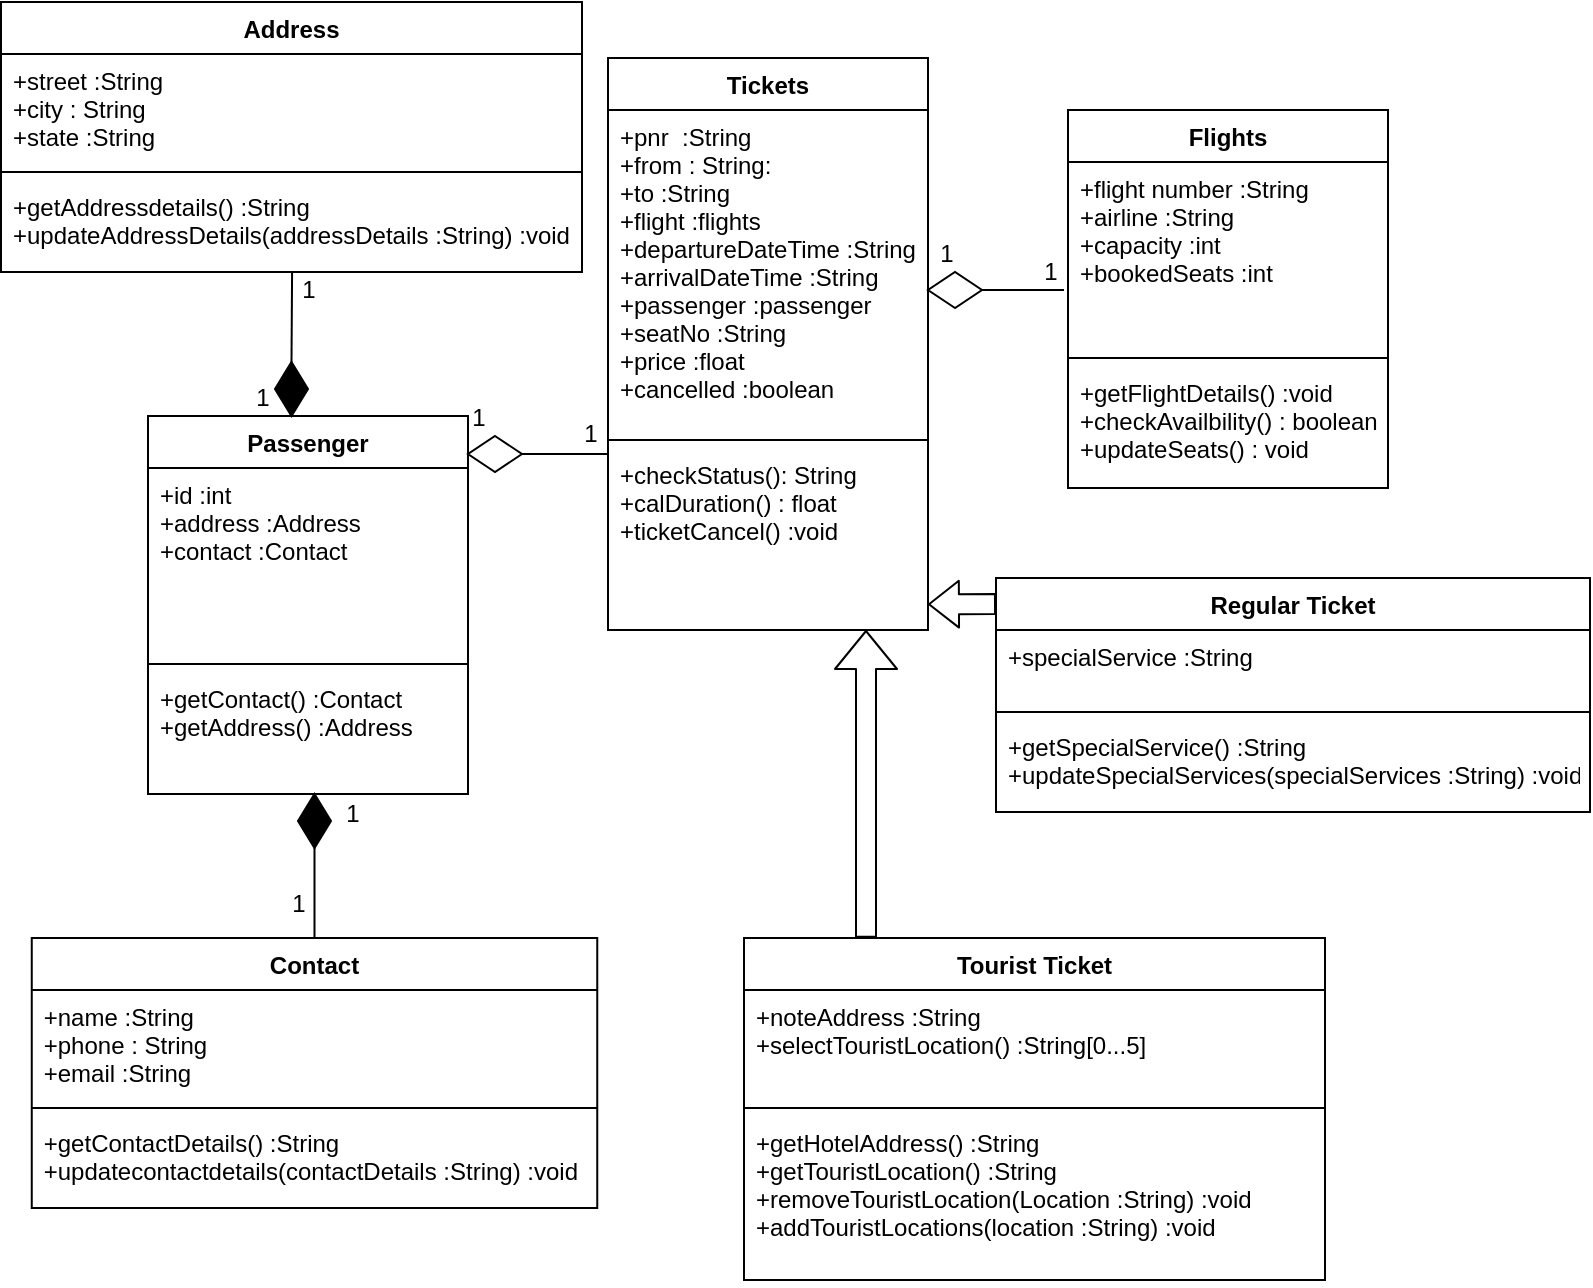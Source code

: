 <mxfile version="14.9.1" type="device"><diagram id="Rlr7Hl_N3oZ5gYrKy-tS" name="Page-1"><mxGraphModel dx="1038" dy="579" grid="1" gridSize="9" guides="1" tooltips="1" connect="1" arrows="1" fold="1" page="1" pageScale="1" pageWidth="827" pageHeight="1169" math="0" shadow="0"><root><mxCell id="0"/><mxCell id="1" parent="0"/><mxCell id="kKtTGnuB1RYKrH8KqaVv-1" value="Passenger" style="swimlane;fontStyle=1;align=center;verticalAlign=top;childLayout=stackLayout;horizontal=1;startSize=26;horizontalStack=0;resizeParent=1;resizeParentMax=0;resizeLast=0;collapsible=1;marginBottom=0;" parent="1" vertex="1"><mxGeometry x="80" y="729" width="160" height="189" as="geometry"/></mxCell><mxCell id="kKtTGnuB1RYKrH8KqaVv-2" value="+id :int&#10;+address :Address&#10;+contact :Contact" style="text;strokeColor=none;fillColor=none;align=left;verticalAlign=top;spacingLeft=4;spacingRight=4;overflow=hidden;rotatable=0;points=[[0,0.5],[1,0.5]];portConstraint=eastwest;" parent="kKtTGnuB1RYKrH8KqaVv-1" vertex="1"><mxGeometry y="26" width="160" height="94" as="geometry"/></mxCell><mxCell id="kKtTGnuB1RYKrH8KqaVv-3" value="" style="line;strokeWidth=1;fillColor=none;align=left;verticalAlign=middle;spacingTop=-1;spacingLeft=3;spacingRight=3;rotatable=0;labelPosition=right;points=[];portConstraint=eastwest;" parent="kKtTGnuB1RYKrH8KqaVv-1" vertex="1"><mxGeometry y="120" width="160" height="8" as="geometry"/></mxCell><mxCell id="kKtTGnuB1RYKrH8KqaVv-4" value="+getContact() :Contact&#10;+getAddress() :Address&#10;&#10;&#10;" style="text;strokeColor=none;fillColor=none;align=left;verticalAlign=top;spacingLeft=4;spacingRight=4;overflow=hidden;rotatable=0;points=[[0,0.5],[1,0.5]];portConstraint=eastwest;" parent="kKtTGnuB1RYKrH8KqaVv-1" vertex="1"><mxGeometry y="128" width="160" height="61" as="geometry"/></mxCell><mxCell id="kKtTGnuB1RYKrH8KqaVv-5" value="Tickets" style="swimlane;fontStyle=1;align=center;verticalAlign=top;childLayout=stackLayout;horizontal=1;startSize=26;horizontalStack=0;resizeParent=1;resizeParentMax=0;resizeLast=0;collapsible=1;marginBottom=0;" parent="1" vertex="1"><mxGeometry x="310" y="550" width="160" height="286" as="geometry"/></mxCell><mxCell id="kKtTGnuB1RYKrH8KqaVv-6" value="+pnr  :String&#10;+from : String:&#10;+to :String&#10;+flight :flights&#10;+departureDateTime :String&#10;+arrivalDateTime :String&#10;+passenger :passenger&#10;+seatNo :String&#10;+price :float&#10;+cancelled :boolean&#10;" style="text;strokeColor=none;fillColor=none;align=left;verticalAlign=top;spacingLeft=4;spacingRight=4;overflow=hidden;rotatable=0;points=[[0,0.5],[1,0.5]];portConstraint=eastwest;" parent="kKtTGnuB1RYKrH8KqaVv-5" vertex="1"><mxGeometry y="26" width="160" height="161" as="geometry"/></mxCell><mxCell id="kKtTGnuB1RYKrH8KqaVv-7" value="" style="line;strokeWidth=1;fillColor=none;align=left;verticalAlign=middle;spacingTop=-1;spacingLeft=3;spacingRight=3;rotatable=0;labelPosition=right;points=[];portConstraint=eastwest;" parent="kKtTGnuB1RYKrH8KqaVv-5" vertex="1"><mxGeometry y="187" width="160" height="8" as="geometry"/></mxCell><mxCell id="kKtTGnuB1RYKrH8KqaVv-8" value="+checkStatus(): String&#10;+calDuration() : float&#10;+ticketCancel() :void&#10;" style="text;strokeColor=none;fillColor=none;align=left;verticalAlign=top;spacingLeft=4;spacingRight=4;overflow=hidden;rotatable=0;points=[[0,0.5],[1,0.5]];portConstraint=eastwest;" parent="kKtTGnuB1RYKrH8KqaVv-5" vertex="1"><mxGeometry y="195" width="160" height="91" as="geometry"/></mxCell><mxCell id="kKtTGnuB1RYKrH8KqaVv-10" value="Flights" style="swimlane;fontStyle=1;align=center;verticalAlign=top;childLayout=stackLayout;horizontal=1;startSize=26;horizontalStack=0;resizeParent=1;resizeParentMax=0;resizeLast=0;collapsible=1;marginBottom=0;" parent="1" vertex="1"><mxGeometry x="540" y="576" width="160" height="189" as="geometry"/></mxCell><mxCell id="kKtTGnuB1RYKrH8KqaVv-11" value="+flight number :String&#10;+airline :String&#10;+capacity :int&#10;+bookedSeats :int&#10;" style="text;strokeColor=none;fillColor=none;align=left;verticalAlign=top;spacingLeft=4;spacingRight=4;overflow=hidden;rotatable=0;points=[[0,0.5],[1,0.5]];portConstraint=eastwest;" parent="kKtTGnuB1RYKrH8KqaVv-10" vertex="1"><mxGeometry y="26" width="160" height="94" as="geometry"/></mxCell><mxCell id="kKtTGnuB1RYKrH8KqaVv-12" value="" style="line;strokeWidth=1;fillColor=none;align=left;verticalAlign=middle;spacingTop=-1;spacingLeft=3;spacingRight=3;rotatable=0;labelPosition=right;points=[];portConstraint=eastwest;" parent="kKtTGnuB1RYKrH8KqaVv-10" vertex="1"><mxGeometry y="120" width="160" height="8" as="geometry"/></mxCell><mxCell id="kKtTGnuB1RYKrH8KqaVv-13" value="+getFlightDetails() :void&#10;+checkAvailbility() : boolean&#10;+updateSeats() : void" style="text;strokeColor=none;fillColor=none;align=left;verticalAlign=top;spacingLeft=4;spacingRight=4;overflow=hidden;rotatable=0;points=[[0,0.5],[1,0.5]];portConstraint=eastwest;" parent="kKtTGnuB1RYKrH8KqaVv-10" vertex="1"><mxGeometry y="128" width="160" height="61" as="geometry"/></mxCell><mxCell id="Vb0DYz6bKeq6FwW5z5gc-1" value="" style="rhombus;whiteSpace=wrap;html=1;fillColor=#FFFFFF;rotation=-180;" parent="1" vertex="1"><mxGeometry x="470" y="657" width="27" height="18" as="geometry"/></mxCell><mxCell id="Vb0DYz6bKeq6FwW5z5gc-2" value="" style="endArrow=none;html=1;entryX=0;entryY=0.5;entryDx=0;entryDy=0;" parent="1" target="Vb0DYz6bKeq6FwW5z5gc-1" edge="1"><mxGeometry width="50" height="50" relative="1" as="geometry"><mxPoint x="538" y="666" as="sourcePoint"/><mxPoint x="513" y="777" as="targetPoint"/></mxGeometry></mxCell><mxCell id="Vb0DYz6bKeq6FwW5z5gc-3" value="1" style="text;html=1;align=center;verticalAlign=middle;resizable=0;points=[];autosize=1;strokeColor=none;" parent="1" vertex="1"><mxGeometry x="522" y="648" width="18" height="18" as="geometry"/></mxCell><mxCell id="Vb0DYz6bKeq6FwW5z5gc-4" value="1&lt;br&gt;" style="text;html=1;align=center;verticalAlign=middle;resizable=0;points=[];autosize=1;strokeColor=none;" parent="1" vertex="1"><mxGeometry x="470" y="639" width="18" height="18" as="geometry"/></mxCell><mxCell id="Vb0DYz6bKeq6FwW5z5gc-8" value="" style="rhombus;whiteSpace=wrap;html=1;fillColor=#FFFFFF;" parent="1" vertex="1"><mxGeometry x="240" y="739" width="27" height="18" as="geometry"/></mxCell><mxCell id="Vb0DYz6bKeq6FwW5z5gc-9" value="" style="endArrow=none;html=1;exitX=1;exitY=0.5;exitDx=0;exitDy=0;entryX=0.973;entryY=1.056;entryDx=0;entryDy=0;entryPerimeter=0;" parent="1" source="Vb0DYz6bKeq6FwW5z5gc-8" target="Vb0DYz6bKeq6FwW5z5gc-11" edge="1"><mxGeometry width="50" height="50" relative="1" as="geometry"><mxPoint x="270" y="747" as="sourcePoint"/><mxPoint x="347" y="711" as="targetPoint"/></mxGeometry></mxCell><mxCell id="Vb0DYz6bKeq6FwW5z5gc-10" value="1" style="text;html=1;align=center;verticalAlign=middle;resizable=0;points=[];autosize=1;strokeColor=none;" parent="1" vertex="1"><mxGeometry x="236" y="721" width="18" height="18" as="geometry"/></mxCell><mxCell id="Vb0DYz6bKeq6FwW5z5gc-11" value="1" style="text;html=1;align=center;verticalAlign=middle;resizable=0;points=[];autosize=1;strokeColor=none;" parent="1" vertex="1"><mxGeometry x="292" y="729" width="18" height="18" as="geometry"/></mxCell><mxCell id="Vb0DYz6bKeq6FwW5z5gc-12" value="Address" style="swimlane;fontStyle=1;align=center;verticalAlign=top;childLayout=stackLayout;horizontal=1;startSize=26;horizontalStack=0;resizeParent=1;resizeParentMax=0;resizeLast=0;collapsible=1;marginBottom=0;fillColor=#FFFFFF;" parent="1" vertex="1"><mxGeometry x="6.5" y="522" width="290.5" height="135" as="geometry"/></mxCell><mxCell id="Vb0DYz6bKeq6FwW5z5gc-13" value="+street :String&#10;+city : String&#10;+state :String" style="text;strokeColor=none;fillColor=none;align=left;verticalAlign=top;spacingLeft=4;spacingRight=4;overflow=hidden;rotatable=0;points=[[0,0.5],[1,0.5]];portConstraint=eastwest;" parent="Vb0DYz6bKeq6FwW5z5gc-12" vertex="1"><mxGeometry y="26" width="290.5" height="55" as="geometry"/></mxCell><mxCell id="Vb0DYz6bKeq6FwW5z5gc-14" value="" style="line;strokeWidth=1;fillColor=none;align=left;verticalAlign=middle;spacingTop=-1;spacingLeft=3;spacingRight=3;rotatable=0;labelPosition=right;points=[];portConstraint=eastwest;" parent="Vb0DYz6bKeq6FwW5z5gc-12" vertex="1"><mxGeometry y="81" width="290.5" height="8" as="geometry"/></mxCell><mxCell id="Vb0DYz6bKeq6FwW5z5gc-15" value="+getAddressdetails() :String&#10;+updateAddressDetails(addressDetails :String) :void" style="text;strokeColor=none;fillColor=none;align=left;verticalAlign=top;spacingLeft=4;spacingRight=4;overflow=hidden;rotatable=0;points=[[0,0.5],[1,0.5]];portConstraint=eastwest;" parent="Vb0DYz6bKeq6FwW5z5gc-12" vertex="1"><mxGeometry y="89" width="290.5" height="46" as="geometry"/></mxCell><mxCell id="Vb0DYz6bKeq6FwW5z5gc-17" value="" style="endArrow=none;html=1;exitX=0.5;exitY=0;exitDx=0;exitDy=0;entryX=0.501;entryY=1.007;entryDx=0;entryDy=0;entryPerimeter=0;" parent="1" source="sNTTZ5i2OvBz5FnrVigH-4" target="Vb0DYz6bKeq6FwW5z5gc-15" edge="1"><mxGeometry width="50" height="50" relative="1" as="geometry"><mxPoint x="162" y="702" as="sourcePoint"/><mxPoint x="163" y="657" as="targetPoint"/></mxGeometry></mxCell><mxCell id="Vb0DYz6bKeq6FwW5z5gc-20" value="1" style="text;html=1;align=center;verticalAlign=middle;resizable=0;points=[];autosize=1;strokeColor=none;" parent="1" vertex="1"><mxGeometry x="151" y="657" width="18" height="18" as="geometry"/></mxCell><mxCell id="Vb0DYz6bKeq6FwW5z5gc-21" value="1" style="text;html=1;align=center;verticalAlign=middle;resizable=0;points=[];autosize=1;strokeColor=none;" parent="1" vertex="1"><mxGeometry x="128" y="711" width="18" height="18" as="geometry"/></mxCell><mxCell id="sNTTZ5i2OvBz5FnrVigH-4" value="" style="rhombus;whiteSpace=wrap;html=1;rotation=0;fillColor=#000000;" parent="1" vertex="1"><mxGeometry x="143.5" y="702" width="16.5" height="27" as="geometry"/></mxCell><mxCell id="sNTTZ5i2OvBz5FnrVigH-6" value="Contact" style="swimlane;fontStyle=1;align=center;verticalAlign=top;childLayout=stackLayout;horizontal=1;startSize=26;horizontalStack=0;resizeParent=1;resizeParentMax=0;resizeLast=0;collapsible=1;marginBottom=0;fillColor=#FFFFFF;" parent="1" vertex="1"><mxGeometry x="21.88" y="990" width="282.75" height="135" as="geometry"/></mxCell><mxCell id="sNTTZ5i2OvBz5FnrVigH-7" value="+name :String&#10;+phone : String&#10;+email :String" style="text;strokeColor=none;fillColor=none;align=left;verticalAlign=top;spacingLeft=4;spacingRight=4;overflow=hidden;rotatable=0;points=[[0,0.5],[1,0.5]];portConstraint=eastwest;" parent="sNTTZ5i2OvBz5FnrVigH-6" vertex="1"><mxGeometry y="26" width="282.75" height="55" as="geometry"/></mxCell><mxCell id="sNTTZ5i2OvBz5FnrVigH-8" value="" style="line;strokeWidth=1;fillColor=none;align=left;verticalAlign=middle;spacingTop=-1;spacingLeft=3;spacingRight=3;rotatable=0;labelPosition=right;points=[];portConstraint=eastwest;" parent="sNTTZ5i2OvBz5FnrVigH-6" vertex="1"><mxGeometry y="81" width="282.75" height="8" as="geometry"/></mxCell><mxCell id="sNTTZ5i2OvBz5FnrVigH-9" value="+getContactDetails() :String&#10;+updatecontactdetails(contactDetails :String) :void" style="text;strokeColor=none;fillColor=none;align=left;verticalAlign=top;spacingLeft=4;spacingRight=4;overflow=hidden;rotatable=0;points=[[0,0.5],[1,0.5]];portConstraint=eastwest;" parent="sNTTZ5i2OvBz5FnrVigH-6" vertex="1"><mxGeometry y="89" width="282.75" height="46" as="geometry"/></mxCell><mxCell id="sNTTZ5i2OvBz5FnrVigH-12" value="" style="endArrow=none;html=1;exitX=0.5;exitY=0;exitDx=0;exitDy=0;entryX=0.5;entryY=1;entryDx=0;entryDy=0;" parent="1" source="sNTTZ5i2OvBz5FnrVigH-6" target="sNTTZ5i2OvBz5FnrVigH-13" edge="1"><mxGeometry width="50" height="50" relative="1" as="geometry"><mxPoint x="162.83" y="981" as="sourcePoint"/><mxPoint x="162" y="945" as="targetPoint"/></mxGeometry></mxCell><mxCell id="sNTTZ5i2OvBz5FnrVigH-13" value="" style="rhombus;whiteSpace=wrap;html=1;rotation=0;fillColor=#000000;" parent="1" vertex="1"><mxGeometry x="155" y="918" width="16.5" height="27" as="geometry"/></mxCell><mxCell id="sNTTZ5i2OvBz5FnrVigH-14" value="1" style="text;html=1;align=center;verticalAlign=middle;resizable=0;points=[];autosize=1;strokeColor=none;" parent="1" vertex="1"><mxGeometry x="173" y="919" width="18" height="18" as="geometry"/></mxCell><mxCell id="sNTTZ5i2OvBz5FnrVigH-15" value="1" style="text;html=1;align=center;verticalAlign=middle;resizable=0;points=[];autosize=1;strokeColor=none;" parent="1" vertex="1"><mxGeometry x="146" y="964" width="18" height="18" as="geometry"/></mxCell><mxCell id="sNTTZ5i2OvBz5FnrVigH-17" value="Regular Ticket" style="swimlane;fontStyle=1;align=center;verticalAlign=top;childLayout=stackLayout;horizontal=1;startSize=26;horizontalStack=0;resizeParent=1;resizeParentMax=0;resizeLast=0;collapsible=1;marginBottom=0;fillColor=#FFFFFF;" parent="1" vertex="1"><mxGeometry x="504" y="810" width="297" height="117" as="geometry"/></mxCell><mxCell id="sNTTZ5i2OvBz5FnrVigH-18" value="+specialService :String" style="text;strokeColor=none;fillColor=none;align=left;verticalAlign=top;spacingLeft=4;spacingRight=4;overflow=hidden;rotatable=0;points=[[0,0.5],[1,0.5]];portConstraint=eastwest;" parent="sNTTZ5i2OvBz5FnrVigH-17" vertex="1"><mxGeometry y="26" width="297" height="37" as="geometry"/></mxCell><mxCell id="sNTTZ5i2OvBz5FnrVigH-19" value="" style="line;strokeWidth=1;fillColor=none;align=left;verticalAlign=middle;spacingTop=-1;spacingLeft=3;spacingRight=3;rotatable=0;labelPosition=right;points=[];portConstraint=eastwest;" parent="sNTTZ5i2OvBz5FnrVigH-17" vertex="1"><mxGeometry y="63" width="297" height="8" as="geometry"/></mxCell><mxCell id="sNTTZ5i2OvBz5FnrVigH-20" value="+getSpecialService() :String&#10;+updateSpecialServices(specialServices :String) :void" style="text;strokeColor=none;fillColor=none;align=left;verticalAlign=top;spacingLeft=4;spacingRight=4;overflow=hidden;rotatable=0;points=[[0,0.5],[1,0.5]];portConstraint=eastwest;" parent="sNTTZ5i2OvBz5FnrVigH-17" vertex="1"><mxGeometry y="71" width="297" height="46" as="geometry"/></mxCell><mxCell id="sNTTZ5i2OvBz5FnrVigH-21" value="Tourist Ticket" style="swimlane;fontStyle=1;align=center;verticalAlign=top;childLayout=stackLayout;horizontal=1;startSize=26;horizontalStack=0;resizeParent=1;resizeParentMax=0;resizeLast=0;collapsible=1;marginBottom=0;fillColor=#FFFFFF;" parent="1" vertex="1"><mxGeometry x="378" y="990" width="290.5" height="171" as="geometry"/></mxCell><mxCell id="sNTTZ5i2OvBz5FnrVigH-22" value="+noteAddress :String&#10;+selectTouristLocation() :String[0...5]" style="text;strokeColor=none;fillColor=none;align=left;verticalAlign=top;spacingLeft=4;spacingRight=4;overflow=hidden;rotatable=0;points=[[0,0.5],[1,0.5]];portConstraint=eastwest;" parent="sNTTZ5i2OvBz5FnrVigH-21" vertex="1"><mxGeometry y="26" width="290.5" height="55" as="geometry"/></mxCell><mxCell id="sNTTZ5i2OvBz5FnrVigH-23" value="" style="line;strokeWidth=1;fillColor=none;align=left;verticalAlign=middle;spacingTop=-1;spacingLeft=3;spacingRight=3;rotatable=0;labelPosition=right;points=[];portConstraint=eastwest;" parent="sNTTZ5i2OvBz5FnrVigH-21" vertex="1"><mxGeometry y="81" width="290.5" height="8" as="geometry"/></mxCell><mxCell id="sNTTZ5i2OvBz5FnrVigH-24" value="+getHotelAddress() :String&#10;+getTouristLocation() :String&#10;+removeTouristLocation(Location :String) :void&#10;+addTouristLocations(location :String) :void" style="text;strokeColor=none;fillColor=none;align=left;verticalAlign=top;spacingLeft=4;spacingRight=4;overflow=hidden;rotatable=0;points=[[0,0.5],[1,0.5]];portConstraint=eastwest;" parent="sNTTZ5i2OvBz5FnrVigH-21" vertex="1"><mxGeometry y="89" width="290.5" height="82" as="geometry"/></mxCell><mxCell id="sNTTZ5i2OvBz5FnrVigH-26" value="" style="shape=flexArrow;endArrow=classic;html=1;exitX=0.21;exitY=-0.001;exitDx=0;exitDy=0;exitPerimeter=0;" parent="1" source="sNTTZ5i2OvBz5FnrVigH-21" edge="1"><mxGeometry width="50" height="50" relative="1" as="geometry"><mxPoint x="439" y="987" as="sourcePoint"/><mxPoint x="439" y="836" as="targetPoint"/></mxGeometry></mxCell><mxCell id="sNTTZ5i2OvBz5FnrVigH-31" value="" style="shape=flexArrow;endArrow=classic;html=1;endWidth=12.414;endSize=4.655;" parent="1" edge="1"><mxGeometry width="50" height="50" relative="1" as="geometry"><mxPoint x="504" y="823" as="sourcePoint"/><mxPoint x="470" y="823.16" as="targetPoint"/></mxGeometry></mxCell></root></mxGraphModel></diagram></mxfile>